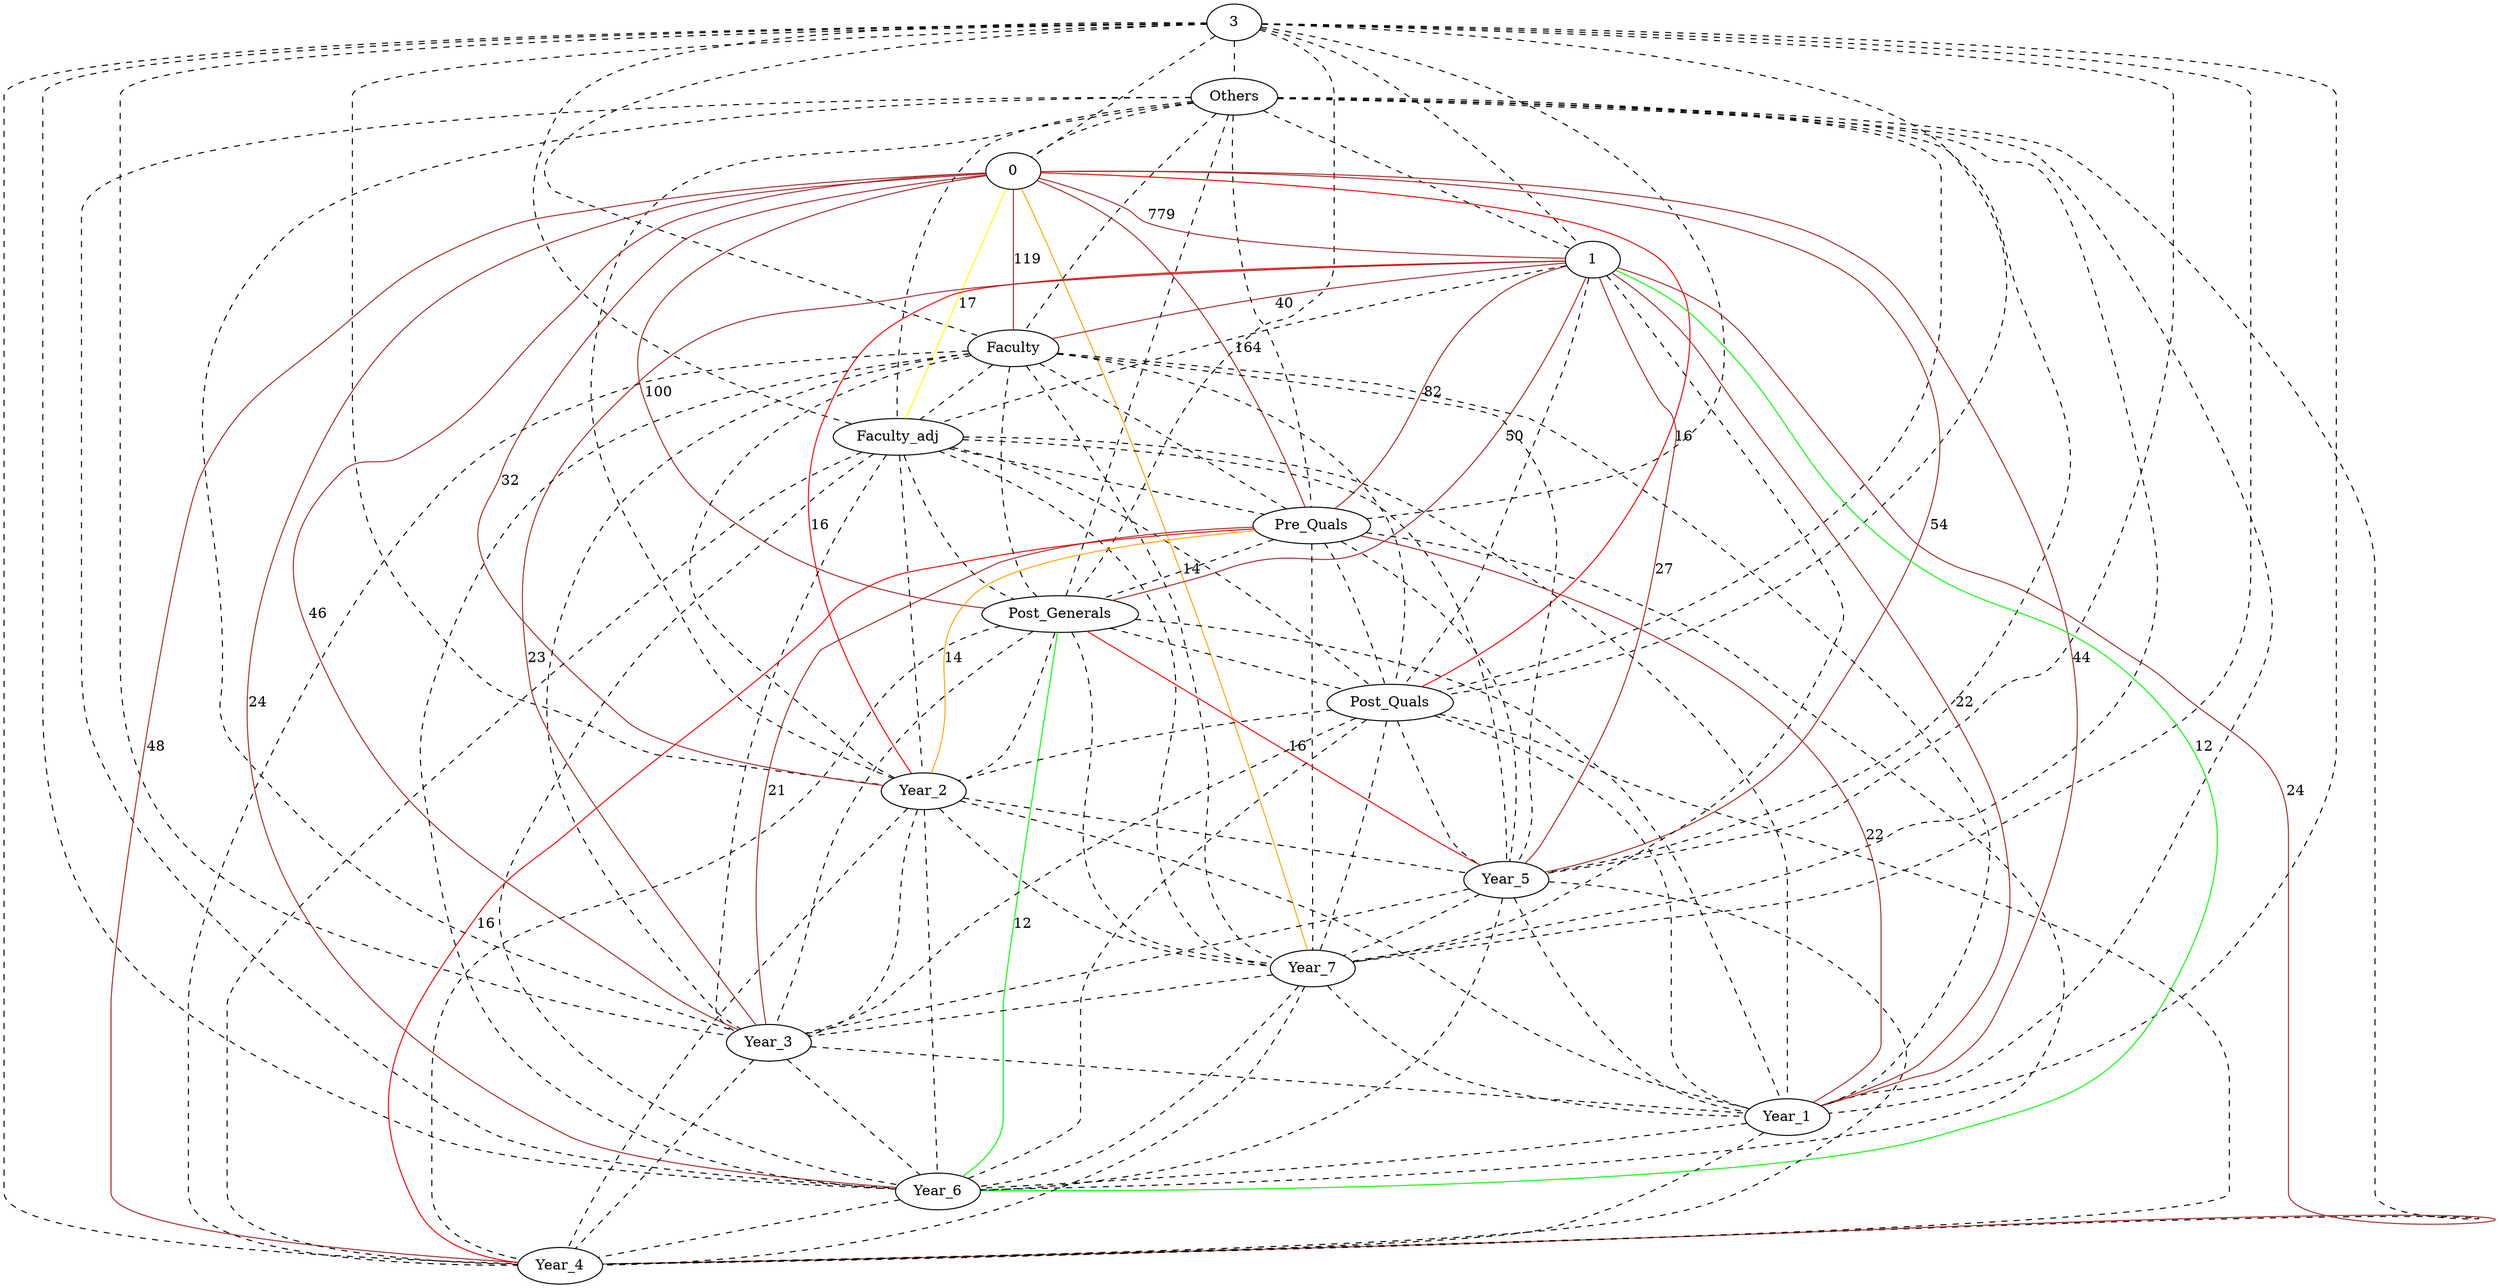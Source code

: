 strict graph "()" {
3;
Others;
0;
1;
Faculty;
Faculty_adj;
Pre_Quals;
Post_Generals;
Post_Quals;
Year_2;
Year_5;
Year_7;
Year_3;
Year_1;
Year_6;
Year_4;
3 -- Others  [color=black, label="", style=dashed];
3 -- 0  [color=black, label="", style=dashed];
3 -- 1  [color=black, label="", style=dashed];
3 -- Faculty  [color=black, label="", style=dashed];
3 -- Faculty_adj  [color=black, label="", style=dashed];
3 -- Pre_Quals  [color=black, label="", style=dashed];
3 -- Post_Generals  [color=black, label="", style=dashed];
3 -- Post_Quals  [color=black, label="", style=dashed];
3 -- Year_2  [color=black, label="", style=dashed];
3 -- Year_5  [color=black, label="", style=dashed];
3 -- Year_7  [color=black, label="", style=dashed];
3 -- Year_3  [color=black, label="", style=dashed];
3 -- Year_1  [color=black, label="", style=dashed];
3 -- Year_6  [color=black, label="", style=dashed];
3 -- Year_4  [color=black, label="", style=dashed];
Others -- 0  [color=black, label="", style=dashed];
Others -- 1  [color=black, label="", style=dashed];
Others -- Faculty  [color=black, label="", style=dashed];
Others -- Faculty_adj  [color=black, label="", style=dashed];
Others -- Pre_Quals  [color=black, label="", style=dashed];
Others -- Post_Generals  [color=black, label="", style=dashed];
Others -- Post_Quals  [color=black, label="", style=dashed];
Others -- Year_2  [color=black, label="", style=dashed];
Others -- Year_5  [color=black, label="", style=dashed];
Others -- Year_7  [color=black, label="", style=dashed];
Others -- Year_3  [color=black, label="", style=dashed];
Others -- Year_1  [color=black, label="", style=dashed];
Others -- Year_6  [color=black, label="", style=dashed];
Others -- Year_4  [color=black, label="", style=dashed];
0 -- 1  [color=brown, label=779, style=solid];
0 -- Faculty  [color=brown, label=119, style=solid];
0 -- Faculty_adj  [color=yellow, label=17, style=solid];
0 -- Pre_Quals  [color=brown, label=164, style=solid];
0 -- Post_Generals  [color=brown, label=100, style=solid];
0 -- Post_Quals  [color=red, label=16, style=solid];
0 -- Year_2  [color=brown, label=32, style=solid];
0 -- Year_5  [color=brown, label=54, style=solid];
0 -- Year_7  [color=orange, label=14, style=solid];
0 -- Year_3  [color=brown, label=46, style=solid];
0 -- Year_1  [color=brown, label=44, style=solid];
0 -- Year_6  [color=brown, label=24, style=solid];
0 -- Year_4  [color=brown, label=48, style=solid];
1 -- Faculty  [color=brown, label=40, style=solid];
1 -- Faculty_adj  [color=black, label="", style=dashed];
1 -- Pre_Quals  [color=brown, label=82, style=solid];
1 -- Post_Generals  [color=brown, label=50, style=solid];
1 -- Post_Quals  [color=black, label="", style=dashed];
1 -- Year_2  [color=red, label=16, style=solid];
1 -- Year_5  [color=brown, label=27, style=solid];
1 -- Year_7  [color=black, label="", style=dashed];
1 -- Year_3  [color=brown, label=23, style=solid];
1 -- Year_1  [color=brown, label=22, style=solid];
1 -- Year_6  [color=green, label=12, style=solid];
1 -- Year_4  [color=brown, label=24, style=solid];
Faculty -- Faculty_adj  [color=black, label="", style=dashed];
Faculty -- Pre_Quals  [color=black, label="", style=dashed];
Faculty -- Post_Generals  [color=black, label="", style=dashed];
Faculty -- Post_Quals  [color=black, label="", style=dashed];
Faculty -- Year_2  [color=black, label="", style=dashed];
Faculty -- Year_5  [color=black, label="", style=dashed];
Faculty -- Year_7  [color=black, label="", style=dashed];
Faculty -- Year_3  [color=black, label="", style=dashed];
Faculty -- Year_1  [color=black, label="", style=dashed];
Faculty -- Year_6  [color=black, label="", style=dashed];
Faculty -- Year_4  [color=black, label="", style=dashed];
Faculty_adj -- Pre_Quals  [color=black, label="", style=dashed];
Faculty_adj -- Post_Generals  [color=black, label="", style=dashed];
Faculty_adj -- Post_Quals  [color=black, label="", style=dashed];
Faculty_adj -- Year_2  [color=black, label="", style=dashed];
Faculty_adj -- Year_5  [color=black, label="", style=dashed];
Faculty_adj -- Year_7  [color=black, label="", style=dashed];
Faculty_adj -- Year_3  [color=black, label="", style=dashed];
Faculty_adj -- Year_1  [color=black, label="", style=dashed];
Faculty_adj -- Year_6  [color=black, label="", style=dashed];
Faculty_adj -- Year_4  [color=black, label="", style=dashed];
Pre_Quals -- Post_Generals  [color=black, label="", style=dashed];
Pre_Quals -- Post_Quals  [color=black, label="", style=dashed];
Pre_Quals -- Year_2  [color=orange, label=14, style=solid];
Pre_Quals -- Year_5  [color=black, label="", style=dashed];
Pre_Quals -- Year_7  [color=black, label="", style=dashed];
Pre_Quals -- Year_3  [color=brown, label=21, style=solid];
Pre_Quals -- Year_1  [color=brown, label=22, style=solid];
Pre_Quals -- Year_6  [color=black, label="", style=dashed];
Pre_Quals -- Year_4  [color=red, label=16, style=solid];
Post_Generals -- Post_Quals  [color=black, label="", style=dashed];
Post_Generals -- Year_2  [color=black, label="", style=dashed];
Post_Generals -- Year_5  [color=red, label=16, style=solid];
Post_Generals -- Year_7  [color=black, label="", style=dashed];
Post_Generals -- Year_3  [color=black, label="", style=dashed];
Post_Generals -- Year_1  [color=black, label="", style=dashed];
Post_Generals -- Year_6  [color=green, label=12, style=solid];
Post_Generals -- Year_4  [color=black, label="", style=dashed];
Post_Quals -- Year_2  [color=black, label="", style=dashed];
Post_Quals -- Year_5  [color=black, label="", style=dashed];
Post_Quals -- Year_7  [color=black, label="", style=dashed];
Post_Quals -- Year_3  [color=black, label="", style=dashed];
Post_Quals -- Year_1  [color=black, label="", style=dashed];
Post_Quals -- Year_6  [color=black, label="", style=dashed];
Post_Quals -- Year_4  [color=black, label="", style=dashed];
Year_2 -- Year_5  [color=black, label="", style=dashed];
Year_2 -- Year_7  [color=black, label="", style=dashed];
Year_2 -- Year_3  [color=black, label="", style=dashed];
Year_2 -- Year_1  [color=black, label="", style=dashed];
Year_2 -- Year_6  [color=black, label="", style=dashed];
Year_2 -- Year_4  [color=black, label="", style=dashed];
Year_5 -- Year_7  [color=black, label="", style=dashed];
Year_5 -- Year_3  [color=black, label="", style=dashed];
Year_5 -- Year_1  [color=black, label="", style=dashed];
Year_5 -- Year_6  [color=black, label="", style=dashed];
Year_5 -- Year_4  [color=black, label="", style=dashed];
Year_7 -- Year_3  [color=black, label="", style=dashed];
Year_7 -- Year_1  [color=black, label="", style=dashed];
Year_7 -- Year_6  [color=black, label="", style=dashed];
Year_7 -- Year_4  [color=black, label="", style=dashed];
Year_3 -- Year_1  [color=black, label="", style=dashed];
Year_3 -- Year_6  [color=black, label="", style=dashed];
Year_3 -- Year_4  [color=black, label="", style=dashed];
Year_1 -- Year_6  [color=black, label="", style=dashed];
Year_1 -- Year_4  [color=black, label="", style=dashed];
Year_6 -- Year_4  [color=black, label="", style=dashed];
}
